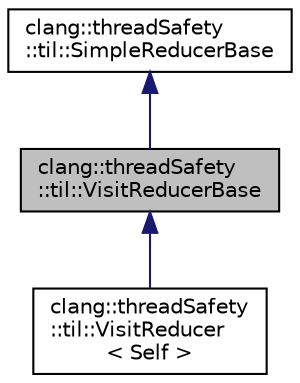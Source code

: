 digraph "clang::threadSafety::til::VisitReducerBase"
{
 // LATEX_PDF_SIZE
  bgcolor="transparent";
  edge [fontname="Helvetica",fontsize="10",labelfontname="Helvetica",labelfontsize="10"];
  node [fontname="Helvetica",fontsize="10",shape=record];
  Node1 [label="clang::threadSafety\l::til::VisitReducerBase",height=0.2,width=0.4,color="black", fillcolor="grey75", style="filled", fontcolor="black",tooltip=" "];
  Node2 -> Node1 [dir="back",color="midnightblue",fontsize="10",style="solid",fontname="Helvetica"];
  Node2 [label="clang::threadSafety\l::til::SimpleReducerBase",height=0.2,width=0.4,color="black",URL="$classclang_1_1threadSafety_1_1til_1_1SimpleReducerBase.html",tooltip=" "];
  Node1 -> Node3 [dir="back",color="midnightblue",fontsize="10",style="solid",fontname="Helvetica"];
  Node3 [label="clang::threadSafety\l::til::VisitReducer\l\< Self \>",height=0.2,width=0.4,color="black",URL="$classclang_1_1threadSafety_1_1til_1_1VisitReducer.html",tooltip=" "];
}
